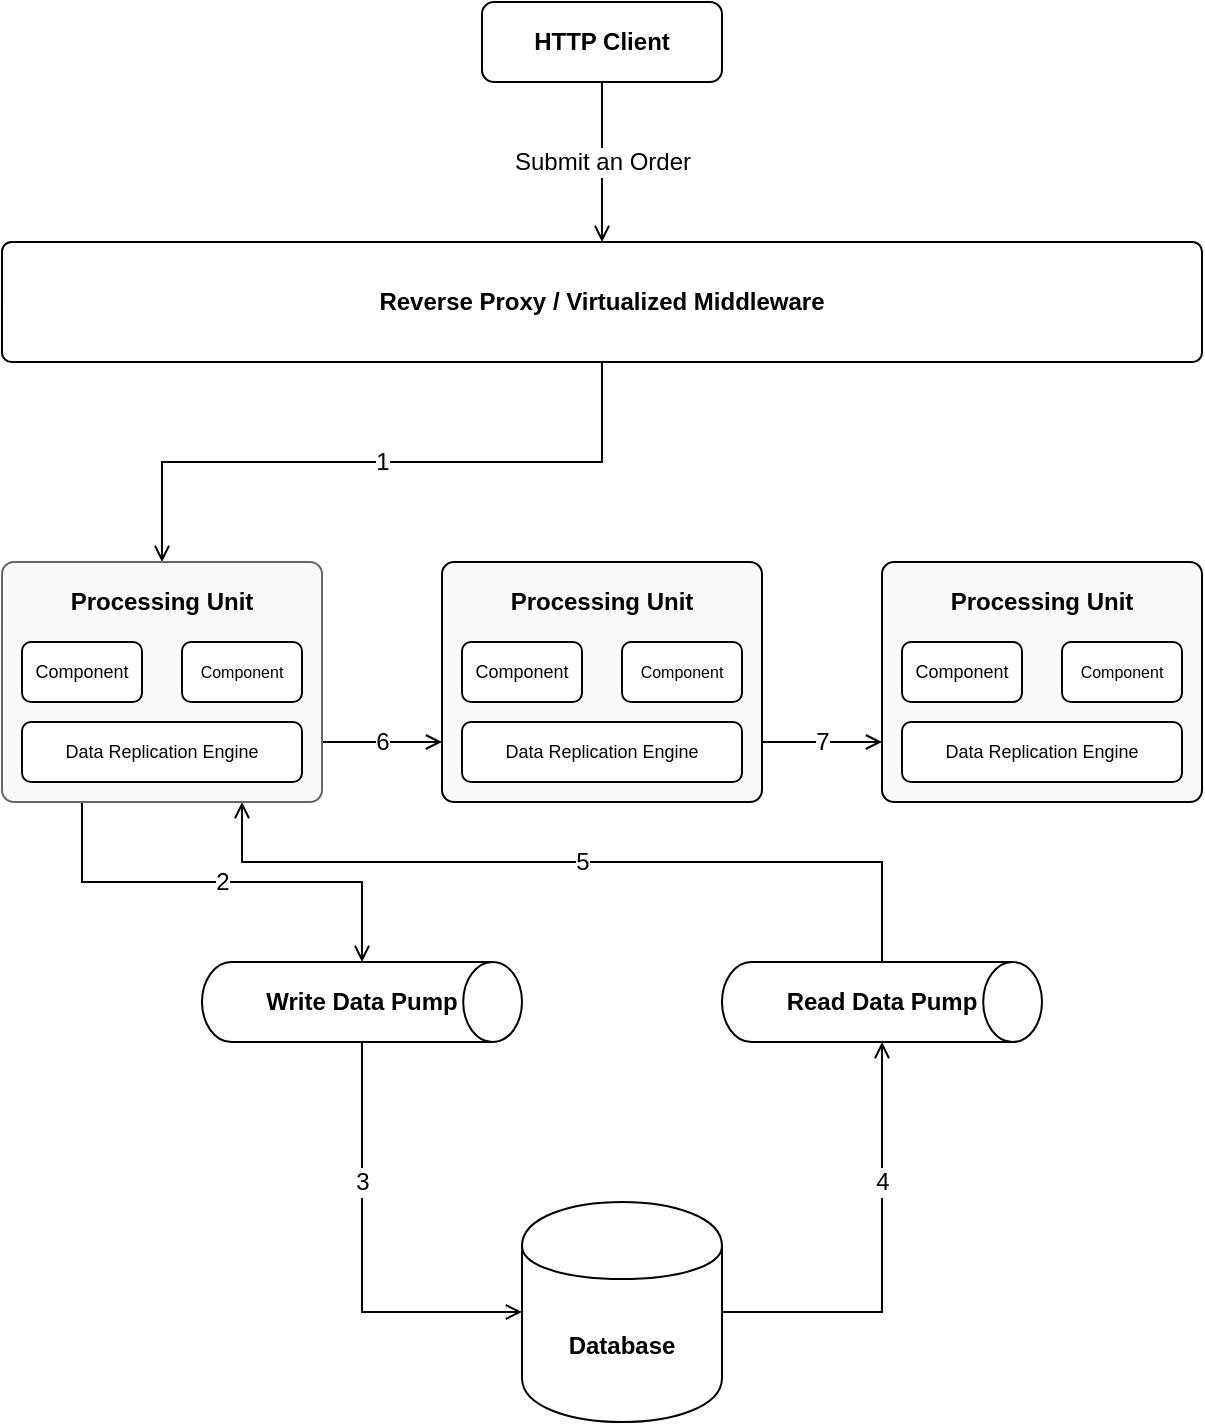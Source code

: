 <mxfile version="13.1.3">
    <diagram id="6hGFLwfOUW9BJ-s0fimq" name="Page-1">
        <mxGraphModel dx="590" dy="438" grid="1" gridSize="10" guides="1" tooltips="1" connect="1" arrows="1" fold="1" page="1" pageScale="1" pageWidth="827" pageHeight="1169" math="0" shadow="0">
            <root>
                <mxCell id="0"/>
                <mxCell id="1" parent="0"/>
                <mxCell id="30" value="Submit an Order" style="edgeStyle=orthogonalEdgeStyle;rounded=0;orthogonalLoop=1;jettySize=auto;html=1;entryX=0.5;entryY=0;entryDx=0;entryDy=0;fontSize=12;endArrow=open;endFill=0;" edge="1" parent="1" source="2" target="3">
                    <mxGeometry relative="1" as="geometry"/>
                </mxCell>
                <mxCell id="2" value="&lt;b&gt;HTTP Client&lt;/b&gt;" style="rounded=1;whiteSpace=wrap;html=1;fillColor=none;" vertex="1" parent="1">
                    <mxGeometry x="360" y="40" width="120" height="40" as="geometry"/>
                </mxCell>
                <mxCell id="32" value="1" style="edgeStyle=orthogonalEdgeStyle;rounded=0;orthogonalLoop=1;jettySize=auto;html=1;entryX=0.5;entryY=0;entryDx=0;entryDy=0;endArrow=open;endFill=0;fontSize=12;" edge="1" parent="1" source="3" target="5">
                    <mxGeometry relative="1" as="geometry"/>
                </mxCell>
                <mxCell id="3" value="Reverse Proxy / Virtualized Middleware" style="rounded=1;whiteSpace=wrap;html=1;fillColor=none;arcSize=8;fontStyle=1" vertex="1" parent="1">
                    <mxGeometry x="120" y="160" width="600" height="60" as="geometry"/>
                </mxCell>
                <mxCell id="38" value="3" style="edgeStyle=orthogonalEdgeStyle;rounded=0;orthogonalLoop=1;jettySize=auto;html=1;entryX=0;entryY=0.5;entryDx=0;entryDy=0;endArrow=open;endFill=0;fontSize=12;" edge="1" parent="1" source="27" target="29">
                    <mxGeometry x="-0.349" relative="1" as="geometry">
                        <mxPoint as="offset"/>
                    </mxGeometry>
                </mxCell>
                <mxCell id="27" value="Write Data Pump" style="strokeWidth=1;html=1;shape=mxgraph.flowchart.direct_data;whiteSpace=wrap;fillColor=none;fontSize=12;fontStyle=1" vertex="1" parent="1">
                    <mxGeometry x="220" y="520" width="160" height="40" as="geometry"/>
                </mxCell>
                <mxCell id="41" value="5" style="edgeStyle=orthogonalEdgeStyle;rounded=0;orthogonalLoop=1;jettySize=auto;html=1;entryX=0.75;entryY=1;entryDx=0;entryDy=0;endArrow=open;endFill=0;fontSize=12;exitX=0.5;exitY=0;exitDx=0;exitDy=0;exitPerimeter=0;" edge="1" parent="1" source="28" target="5">
                    <mxGeometry relative="1" as="geometry">
                        <Array as="points">
                            <mxPoint x="560" y="470"/>
                            <mxPoint x="240" y="470"/>
                        </Array>
                    </mxGeometry>
                </mxCell>
                <mxCell id="28" value="Read Data Pump" style="strokeWidth=1;html=1;shape=mxgraph.flowchart.direct_data;whiteSpace=wrap;fillColor=none;fontSize=12;fontStyle=1" vertex="1" parent="1">
                    <mxGeometry x="480" y="520" width="160" height="40" as="geometry"/>
                </mxCell>
                <mxCell id="39" value="4" style="edgeStyle=orthogonalEdgeStyle;rounded=0;orthogonalLoop=1;jettySize=auto;html=1;endArrow=open;endFill=0;fontSize=12;entryX=0.5;entryY=1;entryDx=0;entryDy=0;entryPerimeter=0;" edge="1" parent="1" source="29" target="28">
                    <mxGeometry x="0.349" relative="1" as="geometry">
                        <Array as="points">
                            <mxPoint x="560" y="695"/>
                        </Array>
                        <mxPoint as="offset"/>
                    </mxGeometry>
                </mxCell>
                <mxCell id="29" value="Database" style="shape=cylinder;whiteSpace=wrap;html=1;boundedLbl=1;backgroundOutline=1;strokeWidth=1;fillColor=none;fontSize=12;fontStyle=1" vertex="1" parent="1">
                    <mxGeometry x="380" y="640" width="100" height="110" as="geometry"/>
                </mxCell>
                <mxCell id="35" value="2" style="edgeStyle=orthogonalEdgeStyle;rounded=0;orthogonalLoop=1;jettySize=auto;html=1;entryX=0.5;entryY=0;entryDx=0;entryDy=0;entryPerimeter=0;endArrow=open;endFill=0;fontSize=12;exitX=0.25;exitY=1;exitDx=0;exitDy=0;" edge="1" parent="1" source="5" target="27">
                    <mxGeometry relative="1" as="geometry"/>
                </mxCell>
                <mxCell id="42" value="6" style="edgeStyle=orthogonalEdgeStyle;rounded=0;orthogonalLoop=1;jettySize=auto;html=1;exitX=1;exitY=0.75;exitDx=0;exitDy=0;entryX=0;entryY=0.75;entryDx=0;entryDy=0;endArrow=open;endFill=0;fontSize=12;" edge="1" parent="1" source="5" target="22">
                    <mxGeometry relative="1" as="geometry"/>
                </mxCell>
                <mxCell id="43" value="7" style="edgeStyle=orthogonalEdgeStyle;rounded=0;orthogonalLoop=1;jettySize=auto;html=1;exitX=1;exitY=0.75;exitDx=0;exitDy=0;entryX=0;entryY=0.75;entryDx=0;entryDy=0;endArrow=open;endFill=0;fontSize=12;" edge="1" parent="1" source="22" target="16">
                    <mxGeometry relative="1" as="geometry"/>
                </mxCell>
                <mxCell id="5" value="" style="rounded=1;whiteSpace=wrap;html=1;fillColor=#fafafa;arcSize=5;strokeColor=#666666;fontColor=#333333;" vertex="1" parent="1">
                    <mxGeometry x="120" y="320" width="160" height="120" as="geometry"/>
                </mxCell>
                <mxCell id="8" value="Processing Unit" style="text;html=1;strokeColor=none;fillColor=none;align=center;verticalAlign=middle;whiteSpace=wrap;rounded=0;fontStyle=1" vertex="1" parent="1">
                    <mxGeometry x="130" y="330" width="140" height="20" as="geometry"/>
                </mxCell>
                <mxCell id="11" value="Component" style="rounded=1;whiteSpace=wrap;html=1;fontSize=9;" vertex="1" parent="1">
                    <mxGeometry x="130" y="360" width="60" height="30" as="geometry"/>
                </mxCell>
                <mxCell id="12" value="Component" style="rounded=1;whiteSpace=wrap;html=1;fontSize=8;" vertex="1" parent="1">
                    <mxGeometry x="210" y="360" width="60" height="30" as="geometry"/>
                </mxCell>
                <mxCell id="13" value="Data Replication Engine" style="rounded=1;whiteSpace=wrap;html=1;fontSize=9;" vertex="1" parent="1">
                    <mxGeometry x="130" y="400" width="140" height="30" as="geometry"/>
                </mxCell>
                <mxCell id="22" value="" style="rounded=1;whiteSpace=wrap;html=1;fillColor=#fafafa;arcSize=5;" vertex="1" parent="1">
                    <mxGeometry x="340" y="320" width="160" height="120" as="geometry"/>
                </mxCell>
                <mxCell id="23" value="Processing Unit" style="text;html=1;strokeColor=none;fillColor=none;align=center;verticalAlign=middle;whiteSpace=wrap;rounded=0;fontStyle=1" vertex="1" parent="1">
                    <mxGeometry x="350" y="330" width="140" height="20" as="geometry"/>
                </mxCell>
                <mxCell id="24" value="Component" style="rounded=1;whiteSpace=wrap;html=1;fontSize=9;" vertex="1" parent="1">
                    <mxGeometry x="350" y="360" width="60" height="30" as="geometry"/>
                </mxCell>
                <mxCell id="25" value="Component" style="rounded=1;whiteSpace=wrap;html=1;fontSize=8;" vertex="1" parent="1">
                    <mxGeometry x="430" y="360" width="60" height="30" as="geometry"/>
                </mxCell>
                <mxCell id="26" value="Data Replication Engine" style="rounded=1;whiteSpace=wrap;html=1;fontSize=9;" vertex="1" parent="1">
                    <mxGeometry x="350" y="400" width="140" height="30" as="geometry"/>
                </mxCell>
                <mxCell id="16" value="" style="rounded=1;whiteSpace=wrap;html=1;fillColor=#fafafa;arcSize=5;" vertex="1" parent="1">
                    <mxGeometry x="560" y="320" width="160" height="120" as="geometry"/>
                </mxCell>
                <mxCell id="17" value="Processing Unit" style="text;html=1;strokeColor=none;fillColor=none;align=center;verticalAlign=middle;whiteSpace=wrap;rounded=0;fontStyle=1" vertex="1" parent="1">
                    <mxGeometry x="570" y="330" width="140" height="20" as="geometry"/>
                </mxCell>
                <mxCell id="18" value="Component" style="rounded=1;whiteSpace=wrap;html=1;fontSize=9;" vertex="1" parent="1">
                    <mxGeometry x="570" y="360" width="60" height="30" as="geometry"/>
                </mxCell>
                <mxCell id="19" value="Component" style="rounded=1;whiteSpace=wrap;html=1;fontSize=8;" vertex="1" parent="1">
                    <mxGeometry x="650" y="360" width="60" height="30" as="geometry"/>
                </mxCell>
                <mxCell id="20" value="Data Replication Engine" style="rounded=1;whiteSpace=wrap;html=1;fontSize=9;" vertex="1" parent="1">
                    <mxGeometry x="570" y="400" width="140" height="30" as="geometry"/>
                </mxCell>
            </root>
        </mxGraphModel>
    </diagram>
</mxfile>
